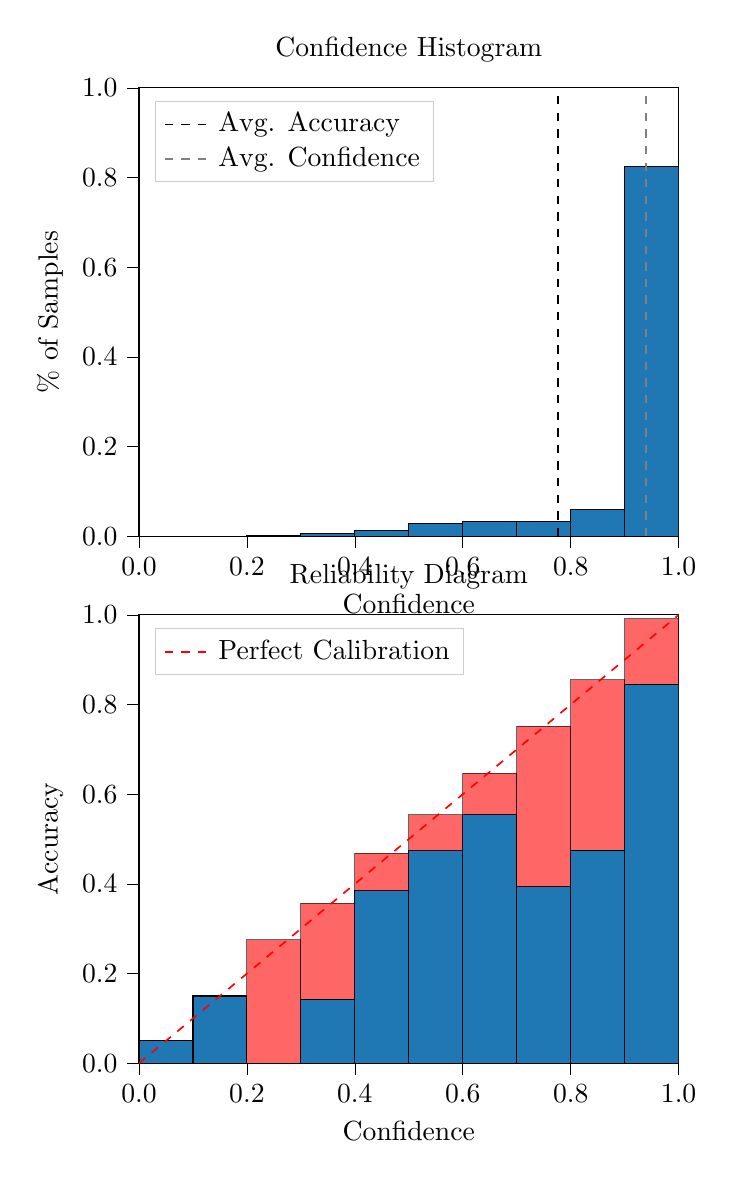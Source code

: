 % This file was created by tikzplotlib v0.9.8.
\begin{tikzpicture}

\definecolor{color0}{rgb}{0.122,0.467,0.706}

\begin{groupplot}[group style={group size=1 by 2}]
\nextgroupplot[
legend cell align={left},
legend style={
  fill opacity=0.8,
  draw opacity=1,
  text opacity=1,
  at={(0.03,0.97)},
  anchor=north west,
  draw=white!80!black
},
tick align=outside,
tick pos=left,
title={Confidence Histogram},
x grid style={white!69.02!black},
xlabel={Confidence},
xmin=0, xmax=1,
xtick style={color=black},
xtick={0,0.2,0.4,0.6,0.8,1},
xticklabels={0.0,0.2,0.4,0.6,0.8,1.0},
y grid style={white!69.02!black},
ylabel={\% of Samples},
ymin=0, ymax=1,
ytick style={color=black},
ytick={0,0.2,0.4,0.6,0.8,1},
yticklabels={0.0,0.2,0.4,0.6,0.8,1.0}
]
\draw[draw=black,fill=color0] (axis cs:-6.939e-18,0) rectangle (axis cs:0.1,0);
\draw[draw=black,fill=color0] (axis cs:0.1,0) rectangle (axis cs:0.2,0);
\draw[draw=black,fill=color0] (axis cs:0.2,0) rectangle (axis cs:0.3,0.001);
\draw[draw=black,fill=color0] (axis cs:0.3,0) rectangle (axis cs:0.4,0.007);
\draw[draw=black,fill=color0] (axis cs:0.4,0) rectangle (axis cs:0.5,0.013);
\draw[draw=black,fill=color0] (axis cs:0.5,0) rectangle (axis cs:0.6,0.028);
\draw[draw=black,fill=color0] (axis cs:0.6,0) rectangle (axis cs:0.7,0.032);
\draw[draw=black,fill=color0] (axis cs:0.7,0) rectangle (axis cs:0.8,0.033);
\draw[draw=black,fill=color0] (axis cs:0.8,0) rectangle (axis cs:0.9,0.06);
\draw[draw=black,fill=color0] (axis cs:0.9,0) rectangle (axis cs:1,0.825);
\addplot [semithick, black, dashed]
table {%
0.776 0
0.776 1
};
\addlegendentry{Avg. Accuracy}
\addplot [semithick, white!50.196!black, dashed]
table {%
0.94 0
0.94 1
};
\addlegendentry{Avg. Confidence}

\nextgroupplot[
legend cell align={left},
legend style={
  fill opacity=0.8,
  draw opacity=1,
  text opacity=1,
  at={(0.03,0.97)},
  anchor=north west,
  draw=white!80!black
},
tick align=outside,
tick pos=left,
title={Reliability Diagram},
x grid style={white!69.02!black},
xlabel={Confidence},
xmin=0, xmax=1,
xtick style={color=black},
xtick={0,0.2,0.4,0.6,0.8,1},
xticklabels={0.0,0.2,0.4,0.6,0.8,1.0},
y grid style={white!69.02!black},
ylabel={Accuracy},
ymin=0, ymax=1,
ytick style={color=black},
ytick={0,0.2,0.4,0.6,0.8,1},
yticklabels={0.0,0.2,0.4,0.6,0.8,1.0}
]
\draw[draw=black,fill=color0] (axis cs:-6.939e-18,0) rectangle (axis cs:0.1,0.05);
\draw[draw=black,fill=color0] (axis cs:0.1,0) rectangle (axis cs:0.2,0.15);
\draw[draw=black,fill=color0] (axis cs:0.2,0) rectangle (axis cs:0.3,0);
\draw[draw=black,fill=color0] (axis cs:0.3,0) rectangle (axis cs:0.4,0.143);
\draw[draw=black,fill=color0] (axis cs:0.4,0) rectangle (axis cs:0.5,0.385);
\draw[draw=black,fill=color0] (axis cs:0.5,0) rectangle (axis cs:0.6,0.474);
\draw[draw=black,fill=color0] (axis cs:0.6,0) rectangle (axis cs:0.7,0.554);
\draw[draw=black,fill=color0] (axis cs:0.7,0) rectangle (axis cs:0.8,0.394);
\draw[draw=black,fill=color0] (axis cs:0.8,0) rectangle (axis cs:0.9,0.475);
\draw[draw=black,fill=color0] (axis cs:0.9,0) rectangle (axis cs:1,0.845);
\draw[draw=black,fill=red,opacity=0.6] (axis cs:-6.939e-18,0.05) rectangle (axis cs:0.1,0.05);
\draw[draw=black,fill=red,opacity=0.6] (axis cs:0.1,0.15) rectangle (axis cs:0.2,0.15);
\draw[draw=black,fill=red,opacity=0.6] (axis cs:0.2,0) rectangle (axis cs:0.3,0.276);
\draw[draw=black,fill=red,opacity=0.6] (axis cs:0.3,0.143) rectangle (axis cs:0.4,0.357);
\draw[draw=black,fill=red,opacity=0.6] (axis cs:0.4,0.385) rectangle (axis cs:0.5,0.468);
\draw[draw=black,fill=red,opacity=0.6] (axis cs:0.5,0.474) rectangle (axis cs:0.6,0.554);
\draw[draw=black,fill=red,opacity=0.6] (axis cs:0.6,0.554) rectangle (axis cs:0.7,0.647);
\draw[draw=black,fill=red,opacity=0.6] (axis cs:0.7,0.394) rectangle (axis cs:0.8,0.752);
\draw[draw=black,fill=red,opacity=0.6] (axis cs:0.8,0.475) rectangle (axis cs:0.9,0.855);
\draw[draw=black,fill=red,opacity=0.6] (axis cs:0.9,0.845) rectangle (axis cs:1,0.992);
\addplot [semithick, red, dashed]
table {%
0 0
1 1
};
\addlegendentry{Perfect Calibration}
\end{groupplot}

\end{tikzpicture}
